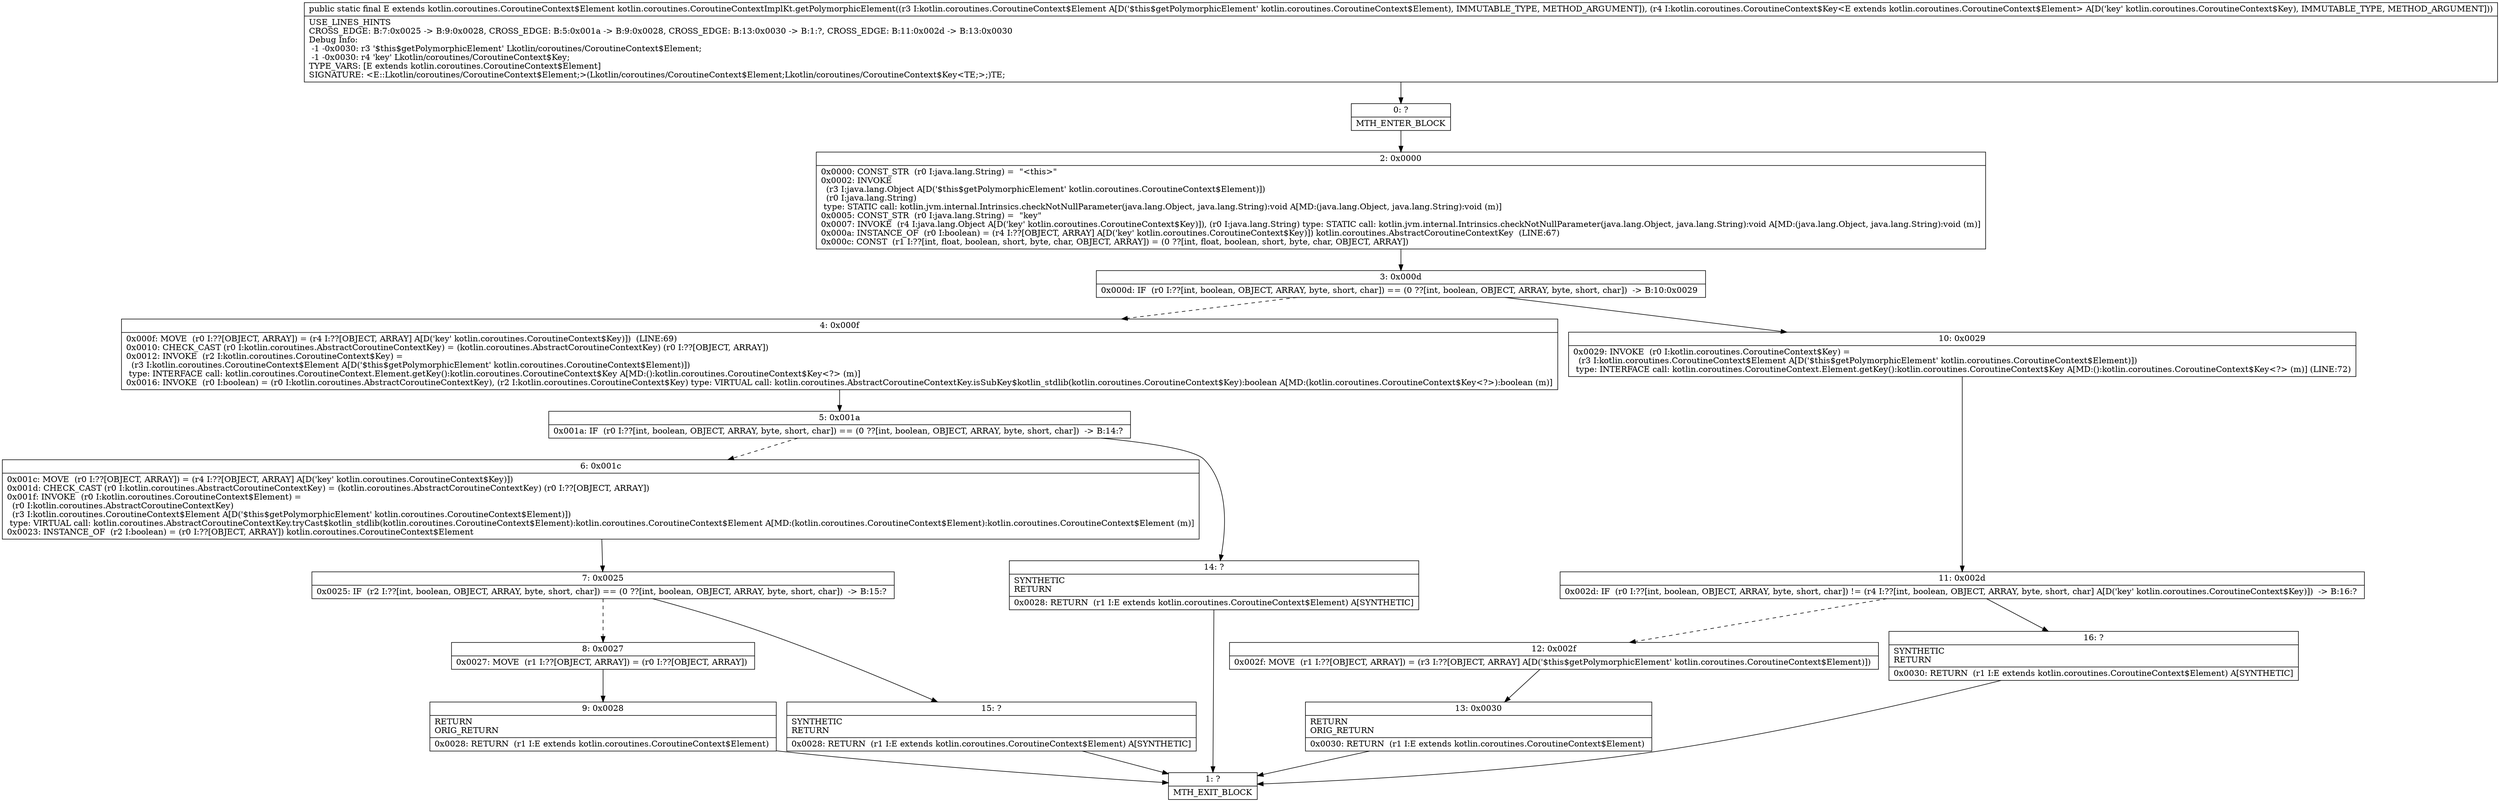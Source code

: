 digraph "CFG forkotlin.coroutines.CoroutineContextImplKt.getPolymorphicElement(Lkotlin\/coroutines\/CoroutineContext$Element;Lkotlin\/coroutines\/CoroutineContext$Key;)Lkotlin\/coroutines\/CoroutineContext$Element;" {
Node_0 [shape=record,label="{0\:\ ?|MTH_ENTER_BLOCK\l}"];
Node_2 [shape=record,label="{2\:\ 0x0000|0x0000: CONST_STR  (r0 I:java.lang.String) =  \"\<this\>\" \l0x0002: INVOKE  \l  (r3 I:java.lang.Object A[D('$this$getPolymorphicElement' kotlin.coroutines.CoroutineContext$Element)])\l  (r0 I:java.lang.String)\l type: STATIC call: kotlin.jvm.internal.Intrinsics.checkNotNullParameter(java.lang.Object, java.lang.String):void A[MD:(java.lang.Object, java.lang.String):void (m)]\l0x0005: CONST_STR  (r0 I:java.lang.String) =  \"key\" \l0x0007: INVOKE  (r4 I:java.lang.Object A[D('key' kotlin.coroutines.CoroutineContext$Key)]), (r0 I:java.lang.String) type: STATIC call: kotlin.jvm.internal.Intrinsics.checkNotNullParameter(java.lang.Object, java.lang.String):void A[MD:(java.lang.Object, java.lang.String):void (m)]\l0x000a: INSTANCE_OF  (r0 I:boolean) = (r4 I:??[OBJECT, ARRAY] A[D('key' kotlin.coroutines.CoroutineContext$Key)]) kotlin.coroutines.AbstractCoroutineContextKey  (LINE:67)\l0x000c: CONST  (r1 I:??[int, float, boolean, short, byte, char, OBJECT, ARRAY]) = (0 ??[int, float, boolean, short, byte, char, OBJECT, ARRAY]) \l}"];
Node_3 [shape=record,label="{3\:\ 0x000d|0x000d: IF  (r0 I:??[int, boolean, OBJECT, ARRAY, byte, short, char]) == (0 ??[int, boolean, OBJECT, ARRAY, byte, short, char])  \-\> B:10:0x0029 \l}"];
Node_4 [shape=record,label="{4\:\ 0x000f|0x000f: MOVE  (r0 I:??[OBJECT, ARRAY]) = (r4 I:??[OBJECT, ARRAY] A[D('key' kotlin.coroutines.CoroutineContext$Key)])  (LINE:69)\l0x0010: CHECK_CAST (r0 I:kotlin.coroutines.AbstractCoroutineContextKey) = (kotlin.coroutines.AbstractCoroutineContextKey) (r0 I:??[OBJECT, ARRAY]) \l0x0012: INVOKE  (r2 I:kotlin.coroutines.CoroutineContext$Key) = \l  (r3 I:kotlin.coroutines.CoroutineContext$Element A[D('$this$getPolymorphicElement' kotlin.coroutines.CoroutineContext$Element)])\l type: INTERFACE call: kotlin.coroutines.CoroutineContext.Element.getKey():kotlin.coroutines.CoroutineContext$Key A[MD:():kotlin.coroutines.CoroutineContext$Key\<?\> (m)]\l0x0016: INVOKE  (r0 I:boolean) = (r0 I:kotlin.coroutines.AbstractCoroutineContextKey), (r2 I:kotlin.coroutines.CoroutineContext$Key) type: VIRTUAL call: kotlin.coroutines.AbstractCoroutineContextKey.isSubKey$kotlin_stdlib(kotlin.coroutines.CoroutineContext$Key):boolean A[MD:(kotlin.coroutines.CoroutineContext$Key\<?\>):boolean (m)]\l}"];
Node_5 [shape=record,label="{5\:\ 0x001a|0x001a: IF  (r0 I:??[int, boolean, OBJECT, ARRAY, byte, short, char]) == (0 ??[int, boolean, OBJECT, ARRAY, byte, short, char])  \-\> B:14:? \l}"];
Node_6 [shape=record,label="{6\:\ 0x001c|0x001c: MOVE  (r0 I:??[OBJECT, ARRAY]) = (r4 I:??[OBJECT, ARRAY] A[D('key' kotlin.coroutines.CoroutineContext$Key)]) \l0x001d: CHECK_CAST (r0 I:kotlin.coroutines.AbstractCoroutineContextKey) = (kotlin.coroutines.AbstractCoroutineContextKey) (r0 I:??[OBJECT, ARRAY]) \l0x001f: INVOKE  (r0 I:kotlin.coroutines.CoroutineContext$Element) = \l  (r0 I:kotlin.coroutines.AbstractCoroutineContextKey)\l  (r3 I:kotlin.coroutines.CoroutineContext$Element A[D('$this$getPolymorphicElement' kotlin.coroutines.CoroutineContext$Element)])\l type: VIRTUAL call: kotlin.coroutines.AbstractCoroutineContextKey.tryCast$kotlin_stdlib(kotlin.coroutines.CoroutineContext$Element):kotlin.coroutines.CoroutineContext$Element A[MD:(kotlin.coroutines.CoroutineContext$Element):kotlin.coroutines.CoroutineContext$Element (m)]\l0x0023: INSTANCE_OF  (r2 I:boolean) = (r0 I:??[OBJECT, ARRAY]) kotlin.coroutines.CoroutineContext$Element \l}"];
Node_7 [shape=record,label="{7\:\ 0x0025|0x0025: IF  (r2 I:??[int, boolean, OBJECT, ARRAY, byte, short, char]) == (0 ??[int, boolean, OBJECT, ARRAY, byte, short, char])  \-\> B:15:? \l}"];
Node_8 [shape=record,label="{8\:\ 0x0027|0x0027: MOVE  (r1 I:??[OBJECT, ARRAY]) = (r0 I:??[OBJECT, ARRAY]) \l}"];
Node_9 [shape=record,label="{9\:\ 0x0028|RETURN\lORIG_RETURN\l|0x0028: RETURN  (r1 I:E extends kotlin.coroutines.CoroutineContext$Element) \l}"];
Node_1 [shape=record,label="{1\:\ ?|MTH_EXIT_BLOCK\l}"];
Node_15 [shape=record,label="{15\:\ ?|SYNTHETIC\lRETURN\l|0x0028: RETURN  (r1 I:E extends kotlin.coroutines.CoroutineContext$Element) A[SYNTHETIC]\l}"];
Node_14 [shape=record,label="{14\:\ ?|SYNTHETIC\lRETURN\l|0x0028: RETURN  (r1 I:E extends kotlin.coroutines.CoroutineContext$Element) A[SYNTHETIC]\l}"];
Node_10 [shape=record,label="{10\:\ 0x0029|0x0029: INVOKE  (r0 I:kotlin.coroutines.CoroutineContext$Key) = \l  (r3 I:kotlin.coroutines.CoroutineContext$Element A[D('$this$getPolymorphicElement' kotlin.coroutines.CoroutineContext$Element)])\l type: INTERFACE call: kotlin.coroutines.CoroutineContext.Element.getKey():kotlin.coroutines.CoroutineContext$Key A[MD:():kotlin.coroutines.CoroutineContext$Key\<?\> (m)] (LINE:72)\l}"];
Node_11 [shape=record,label="{11\:\ 0x002d|0x002d: IF  (r0 I:??[int, boolean, OBJECT, ARRAY, byte, short, char]) != (r4 I:??[int, boolean, OBJECT, ARRAY, byte, short, char] A[D('key' kotlin.coroutines.CoroutineContext$Key)])  \-\> B:16:? \l}"];
Node_12 [shape=record,label="{12\:\ 0x002f|0x002f: MOVE  (r1 I:??[OBJECT, ARRAY]) = (r3 I:??[OBJECT, ARRAY] A[D('$this$getPolymorphicElement' kotlin.coroutines.CoroutineContext$Element)]) \l}"];
Node_13 [shape=record,label="{13\:\ 0x0030|RETURN\lORIG_RETURN\l|0x0030: RETURN  (r1 I:E extends kotlin.coroutines.CoroutineContext$Element) \l}"];
Node_16 [shape=record,label="{16\:\ ?|SYNTHETIC\lRETURN\l|0x0030: RETURN  (r1 I:E extends kotlin.coroutines.CoroutineContext$Element) A[SYNTHETIC]\l}"];
MethodNode[shape=record,label="{public static final E extends kotlin.coroutines.CoroutineContext$Element kotlin.coroutines.CoroutineContextImplKt.getPolymorphicElement((r3 I:kotlin.coroutines.CoroutineContext$Element A[D('$this$getPolymorphicElement' kotlin.coroutines.CoroutineContext$Element), IMMUTABLE_TYPE, METHOD_ARGUMENT]), (r4 I:kotlin.coroutines.CoroutineContext$Key\<E extends kotlin.coroutines.CoroutineContext$Element\> A[D('key' kotlin.coroutines.CoroutineContext$Key), IMMUTABLE_TYPE, METHOD_ARGUMENT]))  | USE_LINES_HINTS\lCROSS_EDGE: B:7:0x0025 \-\> B:9:0x0028, CROSS_EDGE: B:5:0x001a \-\> B:9:0x0028, CROSS_EDGE: B:13:0x0030 \-\> B:1:?, CROSS_EDGE: B:11:0x002d \-\> B:13:0x0030\lDebug Info:\l  \-1 \-0x0030: r3 '$this$getPolymorphicElement' Lkotlin\/coroutines\/CoroutineContext$Element;\l  \-1 \-0x0030: r4 'key' Lkotlin\/coroutines\/CoroutineContext$Key;\lTYPE_VARS: [E extends kotlin.coroutines.CoroutineContext$Element]\lSIGNATURE: \<E::Lkotlin\/coroutines\/CoroutineContext$Element;\>(Lkotlin\/coroutines\/CoroutineContext$Element;Lkotlin\/coroutines\/CoroutineContext$Key\<TE;\>;)TE;\l}"];
MethodNode -> Node_0;Node_0 -> Node_2;
Node_2 -> Node_3;
Node_3 -> Node_4[style=dashed];
Node_3 -> Node_10;
Node_4 -> Node_5;
Node_5 -> Node_6[style=dashed];
Node_5 -> Node_14;
Node_6 -> Node_7;
Node_7 -> Node_8[style=dashed];
Node_7 -> Node_15;
Node_8 -> Node_9;
Node_9 -> Node_1;
Node_15 -> Node_1;
Node_14 -> Node_1;
Node_10 -> Node_11;
Node_11 -> Node_12[style=dashed];
Node_11 -> Node_16;
Node_12 -> Node_13;
Node_13 -> Node_1;
Node_16 -> Node_1;
}


